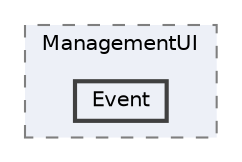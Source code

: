 digraph "102_Management_UI/ManagementUI/Event"
{
 // LATEX_PDF_SIZE
  bgcolor="transparent";
  edge [fontname=Helvetica,fontsize=10,labelfontname=Helvetica,labelfontsize=10];
  node [fontname=Helvetica,fontsize=10,shape=box,height=0.2,width=0.4];
  compound=true
  subgraph clusterdir_8430662fc7104e9e9c97425b67dc77bd {
    graph [ bgcolor="#edf0f7", pencolor="grey50", label="ManagementUI", fontname=Helvetica,fontsize=10 style="filled,dashed", URL="dir_8430662fc7104e9e9c97425b67dc77bd.html",tooltip=""]
  dir_7ecac4e23f6b3e3153bf63da9feaf4d8 [label="Event", fillcolor="#edf0f7", color="grey25", style="filled,bold", URL="dir_7ecac4e23f6b3e3153bf63da9feaf4d8.html",tooltip=""];
  }
}
